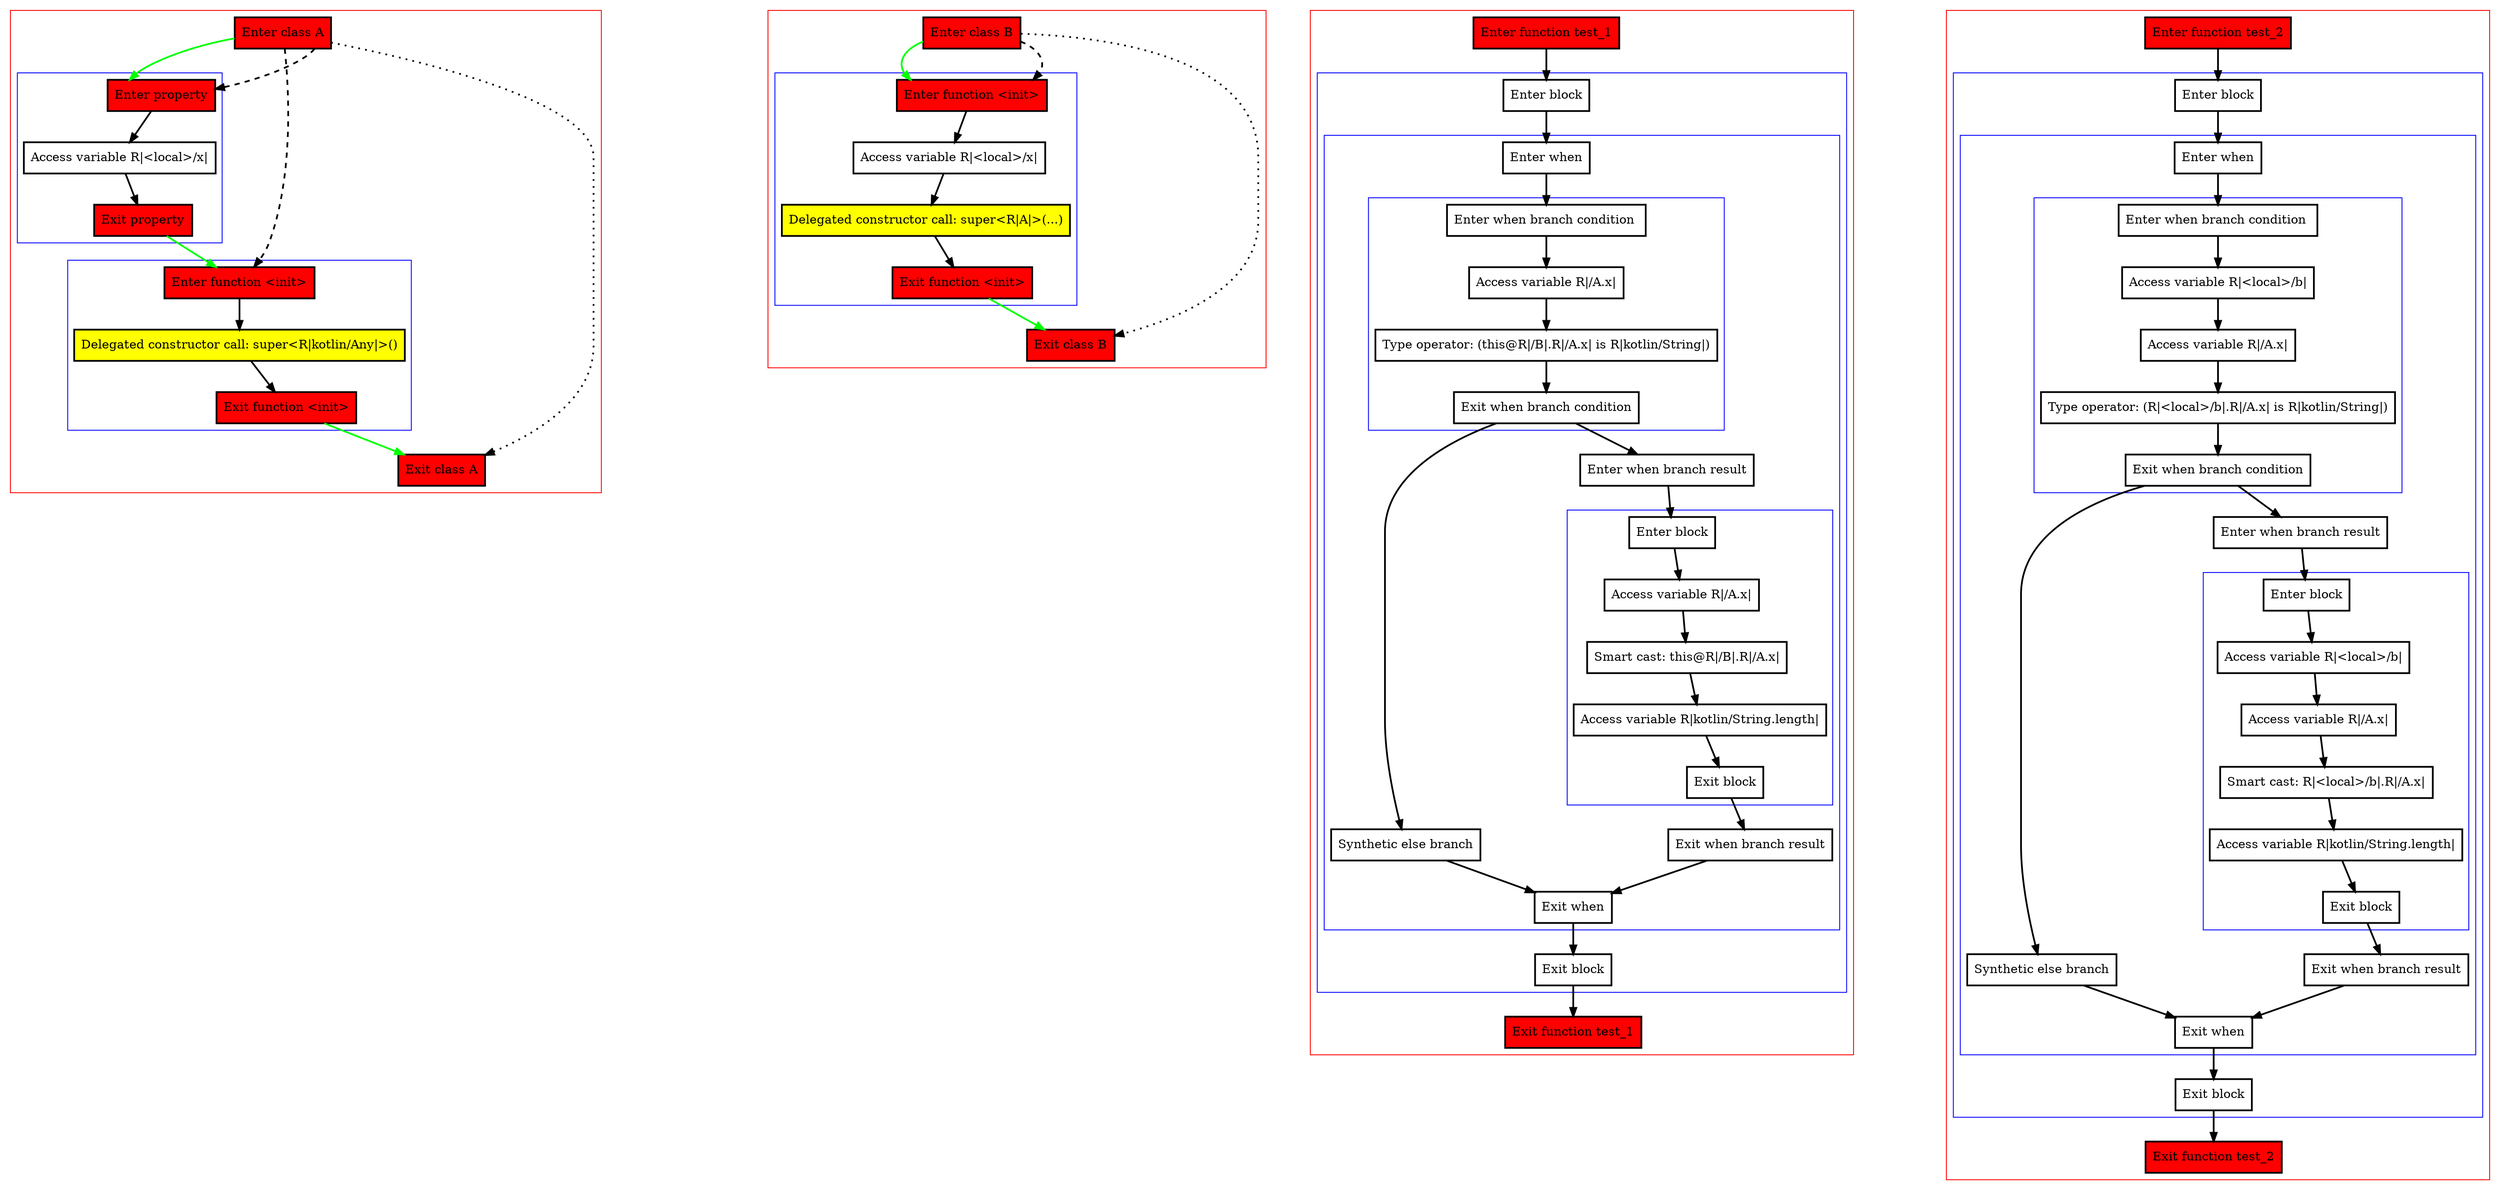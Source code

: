 digraph overridenOpenVal_kt {
    graph [nodesep=3]
    node [shape=box penwidth=2]
    edge [penwidth=2]

    subgraph cluster_0 {
        color=red
        0 [label="Enter class A" style="filled" fillcolor=red];
        subgraph cluster_1 {
            color=blue
            1 [label="Enter property" style="filled" fillcolor=red];
            2 [label="Access variable R|<local>/x|"];
            3 [label="Exit property" style="filled" fillcolor=red];
        }
        subgraph cluster_2 {
            color=blue
            4 [label="Enter function <init>" style="filled" fillcolor=red];
            5 [label="Delegated constructor call: super<R|kotlin/Any|>()" style="filled" fillcolor=yellow];
            6 [label="Exit function <init>" style="filled" fillcolor=red];
        }
        7 [label="Exit class A" style="filled" fillcolor=red];
    }
    0 -> {1} [color=green];
    0 -> {7} [style=dotted];
    0 -> {1 4} [style=dashed];
    1 -> {2};
    2 -> {3};
    3 -> {4} [color=green];
    4 -> {5};
    5 -> {6};
    6 -> {7} [color=green];

    subgraph cluster_3 {
        color=red
        8 [label="Enter class B" style="filled" fillcolor=red];
        subgraph cluster_4 {
            color=blue
            9 [label="Enter function <init>" style="filled" fillcolor=red];
            10 [label="Access variable R|<local>/x|"];
            11 [label="Delegated constructor call: super<R|A|>(...)" style="filled" fillcolor=yellow];
            12 [label="Exit function <init>" style="filled" fillcolor=red];
        }
        13 [label="Exit class B" style="filled" fillcolor=red];
    }
    8 -> {9} [color=green];
    8 -> {13} [style=dotted];
    8 -> {9} [style=dashed];
    9 -> {10};
    10 -> {11};
    11 -> {12};
    12 -> {13} [color=green];

    subgraph cluster_5 {
        color=red
        14 [label="Enter function test_1" style="filled" fillcolor=red];
        subgraph cluster_6 {
            color=blue
            15 [label="Enter block"];
            subgraph cluster_7 {
                color=blue
                16 [label="Enter when"];
                subgraph cluster_8 {
                    color=blue
                    17 [label="Enter when branch condition "];
                    18 [label="Access variable R|/A.x|"];
                    19 [label="Type operator: (this@R|/B|.R|/A.x| is R|kotlin/String|)"];
                    20 [label="Exit when branch condition"];
                }
                21 [label="Synthetic else branch"];
                22 [label="Enter when branch result"];
                subgraph cluster_9 {
                    color=blue
                    23 [label="Enter block"];
                    24 [label="Access variable R|/A.x|"];
                    25 [label="Smart cast: this@R|/B|.R|/A.x|"];
                    26 [label="Access variable R|kotlin/String.length|"];
                    27 [label="Exit block"];
                }
                28 [label="Exit when branch result"];
                29 [label="Exit when"];
            }
            30 [label="Exit block"];
        }
        31 [label="Exit function test_1" style="filled" fillcolor=red];
    }
    14 -> {15};
    15 -> {16};
    16 -> {17};
    17 -> {18};
    18 -> {19};
    19 -> {20};
    20 -> {21 22};
    21 -> {29};
    22 -> {23};
    23 -> {24};
    24 -> {25};
    25 -> {26};
    26 -> {27};
    27 -> {28};
    28 -> {29};
    29 -> {30};
    30 -> {31};

    subgraph cluster_10 {
        color=red
        32 [label="Enter function test_2" style="filled" fillcolor=red];
        subgraph cluster_11 {
            color=blue
            33 [label="Enter block"];
            subgraph cluster_12 {
                color=blue
                34 [label="Enter when"];
                subgraph cluster_13 {
                    color=blue
                    35 [label="Enter when branch condition "];
                    36 [label="Access variable R|<local>/b|"];
                    37 [label="Access variable R|/A.x|"];
                    38 [label="Type operator: (R|<local>/b|.R|/A.x| is R|kotlin/String|)"];
                    39 [label="Exit when branch condition"];
                }
                40 [label="Synthetic else branch"];
                41 [label="Enter when branch result"];
                subgraph cluster_14 {
                    color=blue
                    42 [label="Enter block"];
                    43 [label="Access variable R|<local>/b|"];
                    44 [label="Access variable R|/A.x|"];
                    45 [label="Smart cast: R|<local>/b|.R|/A.x|"];
                    46 [label="Access variable R|kotlin/String.length|"];
                    47 [label="Exit block"];
                }
                48 [label="Exit when branch result"];
                49 [label="Exit when"];
            }
            50 [label="Exit block"];
        }
        51 [label="Exit function test_2" style="filled" fillcolor=red];
    }
    32 -> {33};
    33 -> {34};
    34 -> {35};
    35 -> {36};
    36 -> {37};
    37 -> {38};
    38 -> {39};
    39 -> {40 41};
    40 -> {49};
    41 -> {42};
    42 -> {43};
    43 -> {44};
    44 -> {45};
    45 -> {46};
    46 -> {47};
    47 -> {48};
    48 -> {49};
    49 -> {50};
    50 -> {51};

}

